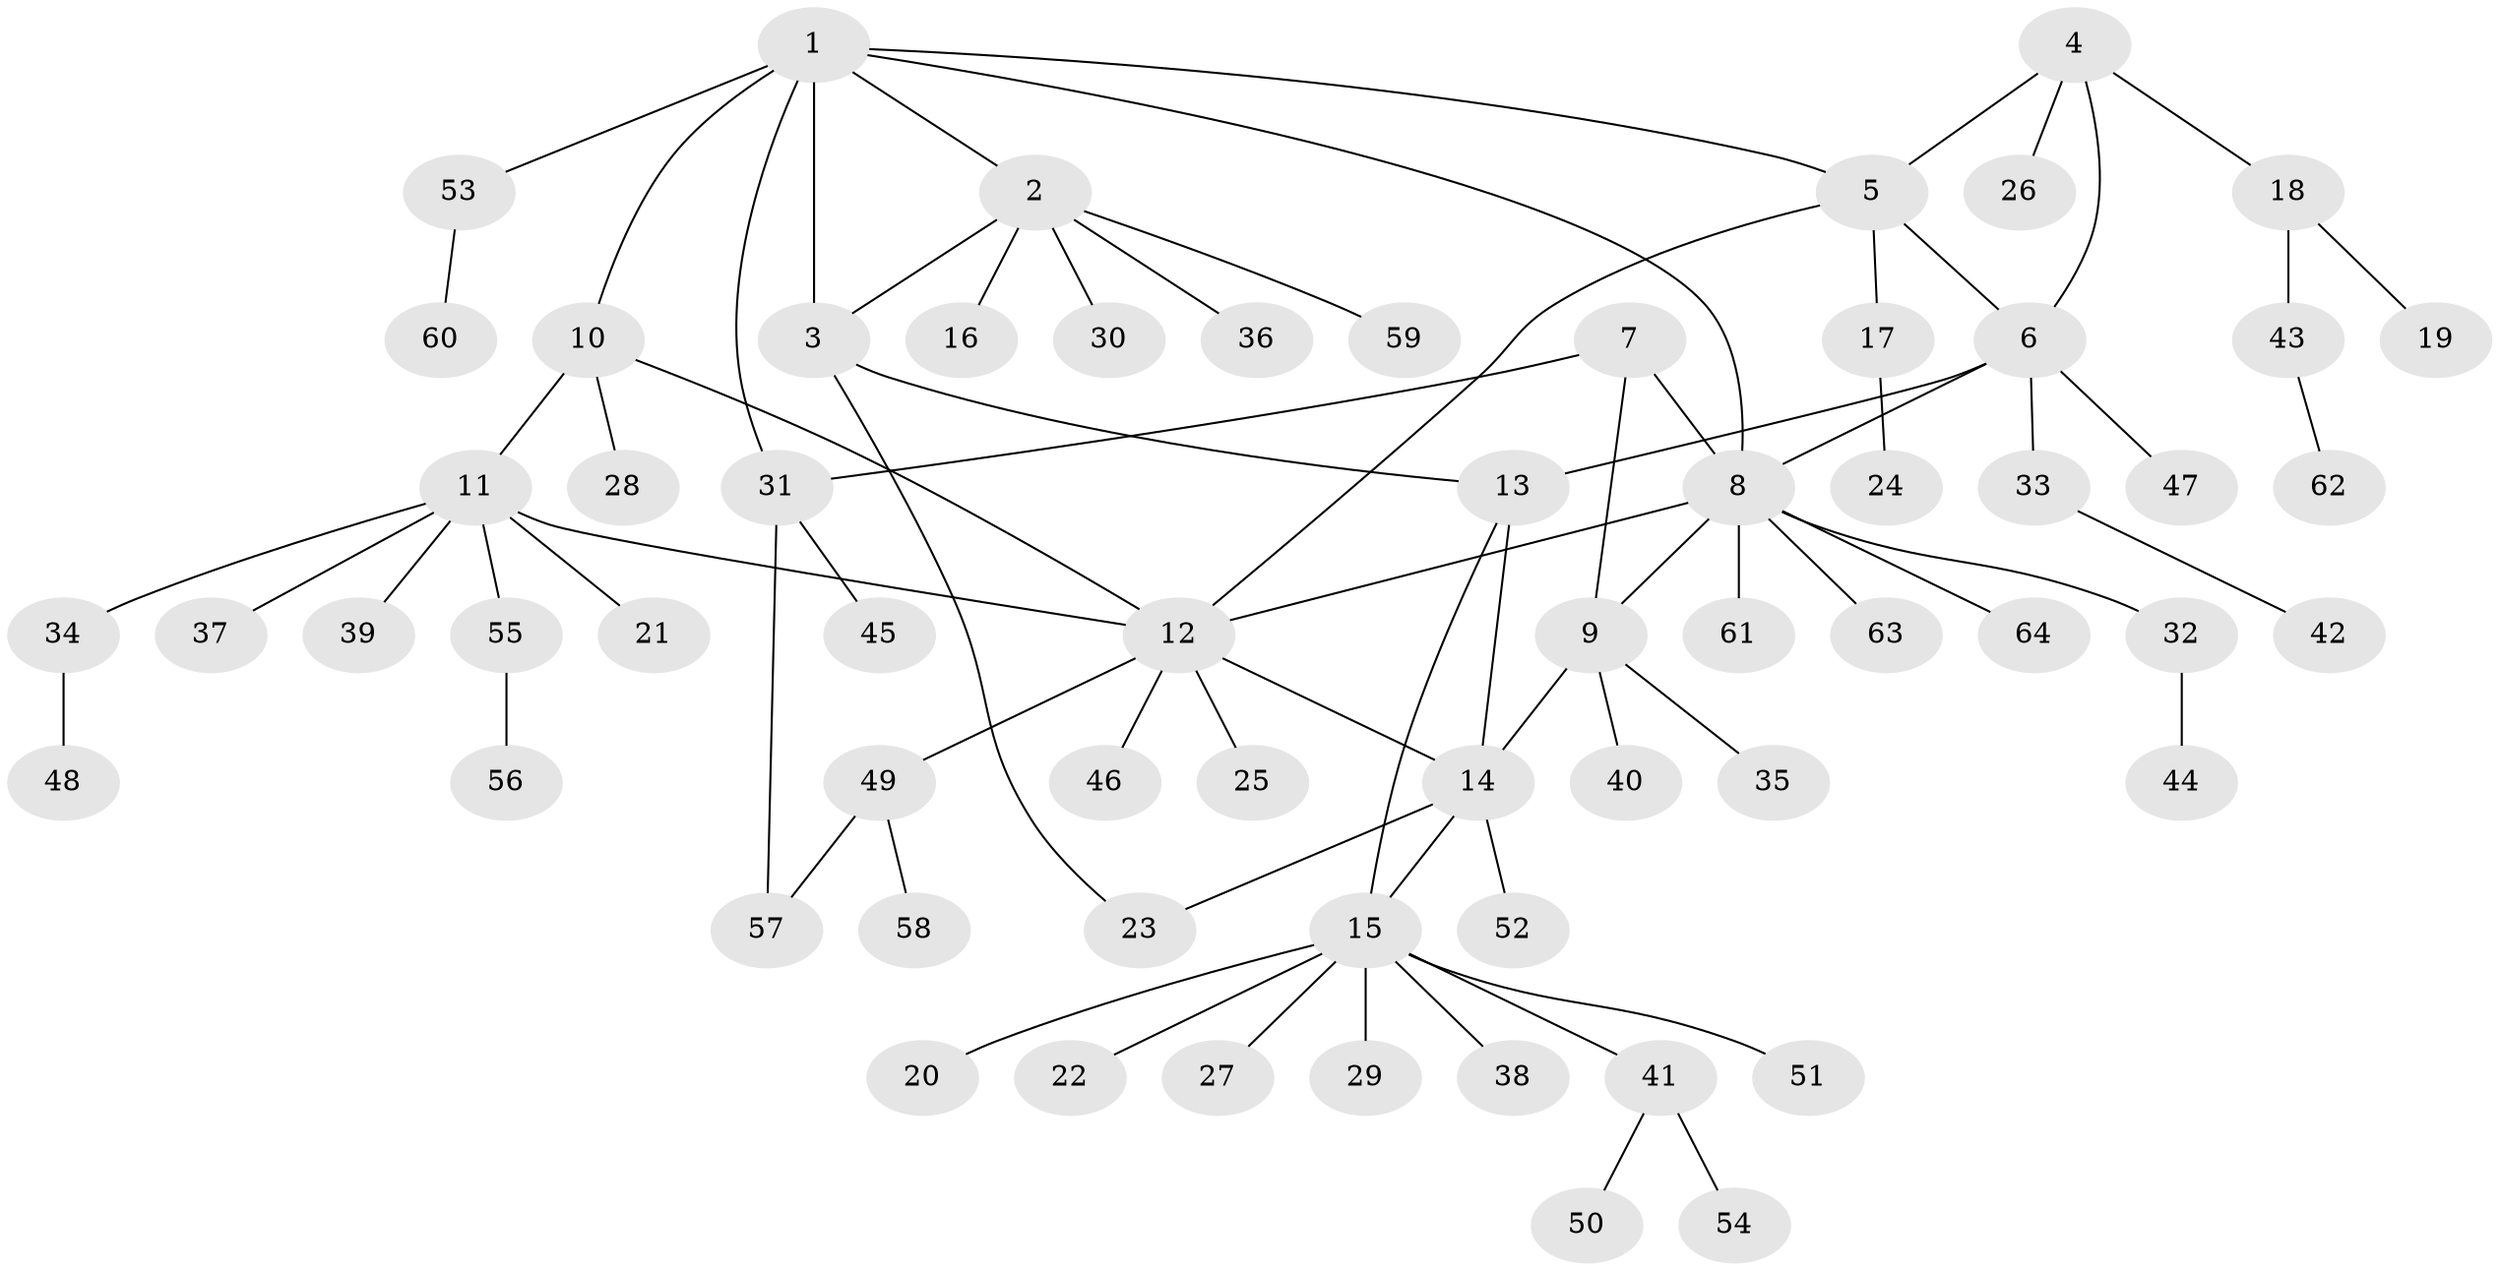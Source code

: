 // Generated by graph-tools (version 1.1) at 2025/02/03/09/25 03:02:47]
// undirected, 64 vertices, 77 edges
graph export_dot {
graph [start="1"]
  node [color=gray90,style=filled];
  1;
  2;
  3;
  4;
  5;
  6;
  7;
  8;
  9;
  10;
  11;
  12;
  13;
  14;
  15;
  16;
  17;
  18;
  19;
  20;
  21;
  22;
  23;
  24;
  25;
  26;
  27;
  28;
  29;
  30;
  31;
  32;
  33;
  34;
  35;
  36;
  37;
  38;
  39;
  40;
  41;
  42;
  43;
  44;
  45;
  46;
  47;
  48;
  49;
  50;
  51;
  52;
  53;
  54;
  55;
  56;
  57;
  58;
  59;
  60;
  61;
  62;
  63;
  64;
  1 -- 2;
  1 -- 3;
  1 -- 5;
  1 -- 8;
  1 -- 10;
  1 -- 31;
  1 -- 53;
  2 -- 3;
  2 -- 16;
  2 -- 30;
  2 -- 36;
  2 -- 59;
  3 -- 13;
  3 -- 23;
  4 -- 5;
  4 -- 6;
  4 -- 18;
  4 -- 26;
  5 -- 6;
  5 -- 12;
  5 -- 17;
  6 -- 8;
  6 -- 13;
  6 -- 33;
  6 -- 47;
  7 -- 8;
  7 -- 9;
  7 -- 31;
  8 -- 9;
  8 -- 12;
  8 -- 32;
  8 -- 61;
  8 -- 63;
  8 -- 64;
  9 -- 14;
  9 -- 35;
  9 -- 40;
  10 -- 11;
  10 -- 12;
  10 -- 28;
  11 -- 12;
  11 -- 21;
  11 -- 34;
  11 -- 37;
  11 -- 39;
  11 -- 55;
  12 -- 14;
  12 -- 25;
  12 -- 46;
  12 -- 49;
  13 -- 14;
  13 -- 15;
  14 -- 15;
  14 -- 23;
  14 -- 52;
  15 -- 20;
  15 -- 22;
  15 -- 27;
  15 -- 29;
  15 -- 38;
  15 -- 41;
  15 -- 51;
  17 -- 24;
  18 -- 19;
  18 -- 43;
  31 -- 45;
  31 -- 57;
  32 -- 44;
  33 -- 42;
  34 -- 48;
  41 -- 50;
  41 -- 54;
  43 -- 62;
  49 -- 57;
  49 -- 58;
  53 -- 60;
  55 -- 56;
}
